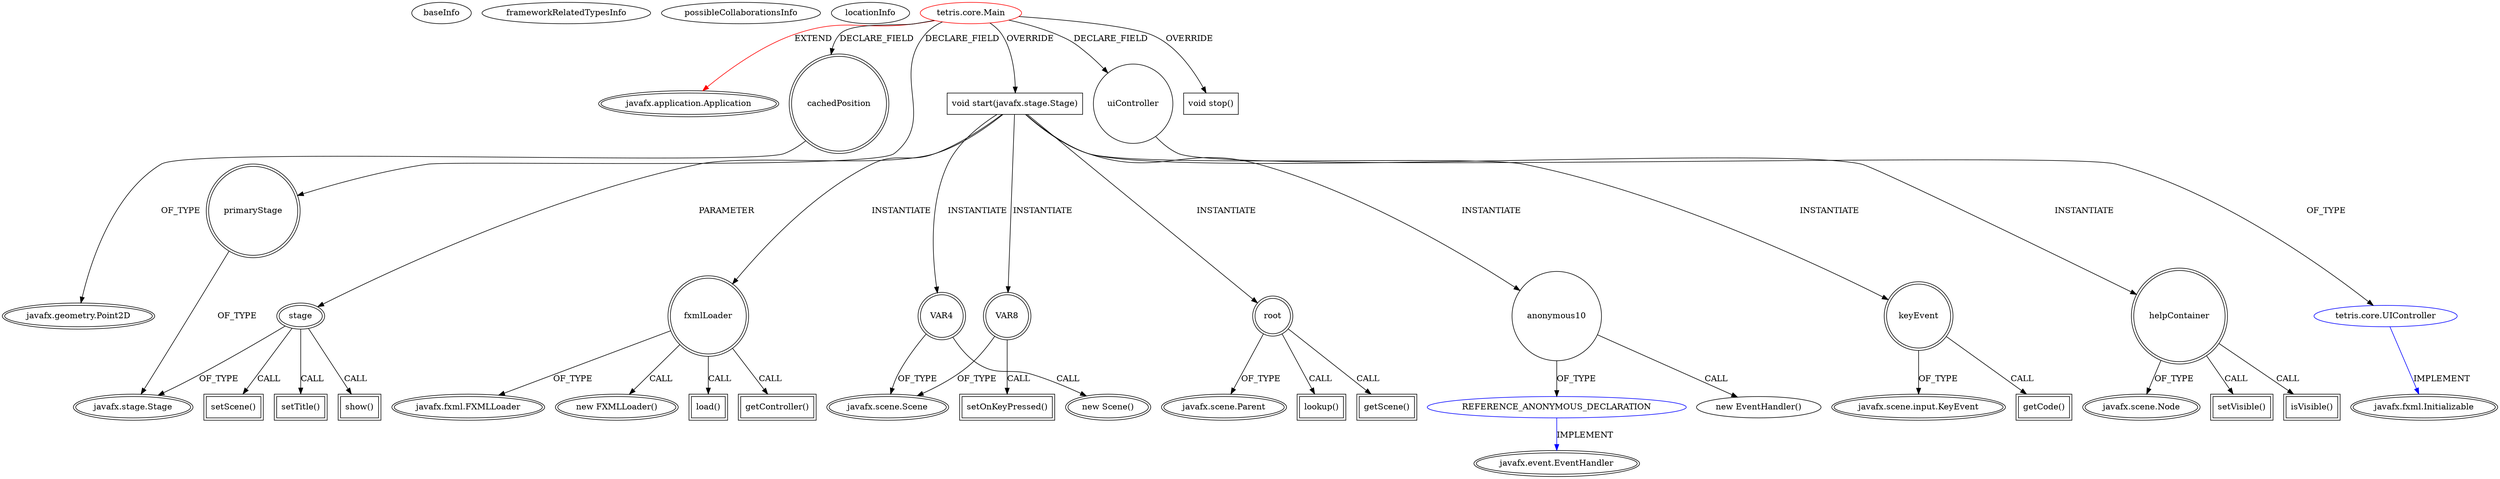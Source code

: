 digraph {
baseInfo[graphId=4356,category="extension_graph",isAnonymous=false,possibleRelation=true]
frameworkRelatedTypesInfo[0="javafx.application.Application"]
possibleCollaborationsInfo[0="4356~OVERRIDING_METHOD_DECLARATION-INSTANTIATION-~javafx.application.Application ~javafx.event.EventHandler ~false~true",1="4356~FIELD_DECLARATION-~javafx.application.Application ~javafx.fxml.Initializable ~false~false"]
locationInfo[projectName="suxue-tetris",filePath="/suxue-tetris/tetris-master/src/tetris/core/Main.java",contextSignature="Main",graphId="4356"]
0[label="tetris.core.Main",vertexType="ROOT_CLIENT_CLASS_DECLARATION",isFrameworkType=false,color=red]
1[label="javafx.application.Application",vertexType="FRAMEWORK_CLASS_TYPE",isFrameworkType=true,peripheries=2]
2[label="cachedPosition",vertexType="FIELD_DECLARATION",isFrameworkType=true,peripheries=2,shape=circle]
3[label="javafx.geometry.Point2D",vertexType="FRAMEWORK_CLASS_TYPE",isFrameworkType=true,peripheries=2]
4[label="primaryStage",vertexType="FIELD_DECLARATION",isFrameworkType=true,peripheries=2,shape=circle]
5[label="javafx.stage.Stage",vertexType="FRAMEWORK_CLASS_TYPE",isFrameworkType=true,peripheries=2]
6[label="uiController",vertexType="FIELD_DECLARATION",isFrameworkType=false,shape=circle]
7[label="tetris.core.UIController",vertexType="REFERENCE_CLIENT_CLASS_DECLARATION",isFrameworkType=false,color=blue]
8[label="javafx.fxml.Initializable",vertexType="FRAMEWORK_INTERFACE_TYPE",isFrameworkType=true,peripheries=2]
9[label="void stop()",vertexType="OVERRIDING_METHOD_DECLARATION",isFrameworkType=false,shape=box]
10[label="void start(javafx.stage.Stage)",vertexType="OVERRIDING_METHOD_DECLARATION",isFrameworkType=false,shape=box]
11[label="stage",vertexType="PARAMETER_DECLARATION",isFrameworkType=true,peripheries=2]
14[label="fxmlLoader",vertexType="VARIABLE_EXPRESION",isFrameworkType=true,peripheries=2,shape=circle]
15[label="javafx.fxml.FXMLLoader",vertexType="FRAMEWORK_CLASS_TYPE",isFrameworkType=true,peripheries=2]
13[label="new FXMLLoader()",vertexType="CONSTRUCTOR_CALL",isFrameworkType=true,peripheries=2]
17[label="load()",vertexType="INSIDE_CALL",isFrameworkType=true,peripheries=2,shape=box]
19[label="getController()",vertexType="INSIDE_CALL",isFrameworkType=true,peripheries=2,shape=box]
21[label="setScene()",vertexType="INSIDE_CALL",isFrameworkType=true,peripheries=2,shape=box]
23[label="VAR4",vertexType="VARIABLE_EXPRESION",isFrameworkType=true,peripheries=2,shape=circle]
24[label="javafx.scene.Scene",vertexType="FRAMEWORK_CLASS_TYPE",isFrameworkType=true,peripheries=2]
22[label="new Scene()",vertexType="CONSTRUCTOR_CALL",isFrameworkType=true,peripheries=2]
26[label="setTitle()",vertexType="INSIDE_CALL",isFrameworkType=true,peripheries=2,shape=box]
28[label="show()",vertexType="INSIDE_CALL",isFrameworkType=true,peripheries=2,shape=box]
29[label="root",vertexType="VARIABLE_EXPRESION",isFrameworkType=true,peripheries=2,shape=circle]
31[label="javafx.scene.Parent",vertexType="FRAMEWORK_CLASS_TYPE",isFrameworkType=true,peripheries=2]
30[label="lookup()",vertexType="INSIDE_CALL",isFrameworkType=true,peripheries=2,shape=box]
32[label="VAR8",vertexType="VARIABLE_EXPRESION",isFrameworkType=true,peripheries=2,shape=circle]
33[label="setOnKeyPressed()",vertexType="INSIDE_CALL",isFrameworkType=true,peripheries=2,shape=box]
36[label="getScene()",vertexType="INSIDE_CALL",isFrameworkType=true,peripheries=2,shape=box]
38[label="anonymous10",vertexType="VARIABLE_EXPRESION",isFrameworkType=false,shape=circle]
39[label="REFERENCE_ANONYMOUS_DECLARATION",vertexType="REFERENCE_ANONYMOUS_DECLARATION",isFrameworkType=false,color=blue]
40[label="javafx.event.EventHandler",vertexType="FRAMEWORK_INTERFACE_TYPE",isFrameworkType=true,peripheries=2]
37[label="new EventHandler()",vertexType="CONSTRUCTOR_CALL",isFrameworkType=false]
41[label="keyEvent",vertexType="VARIABLE_EXPRESION",isFrameworkType=true,peripheries=2,shape=circle]
43[label="javafx.scene.input.KeyEvent",vertexType="FRAMEWORK_CLASS_TYPE",isFrameworkType=true,peripheries=2]
42[label="getCode()",vertexType="INSIDE_CALL",isFrameworkType=true,peripheries=2,shape=box]
44[label="helpContainer",vertexType="VARIABLE_EXPRESION",isFrameworkType=true,peripheries=2,shape=circle]
46[label="javafx.scene.Node",vertexType="FRAMEWORK_CLASS_TYPE",isFrameworkType=true,peripheries=2]
45[label="setVisible()",vertexType="INSIDE_CALL",isFrameworkType=true,peripheries=2,shape=box]
48[label="isVisible()",vertexType="INSIDE_CALL",isFrameworkType=true,peripheries=2,shape=box]
0->1[label="EXTEND",color=red]
0->2[label="DECLARE_FIELD"]
2->3[label="OF_TYPE"]
0->4[label="DECLARE_FIELD"]
4->5[label="OF_TYPE"]
0->6[label="DECLARE_FIELD"]
7->8[label="IMPLEMENT",color=blue]
6->7[label="OF_TYPE"]
0->9[label="OVERRIDE"]
0->10[label="OVERRIDE"]
11->5[label="OF_TYPE"]
10->11[label="PARAMETER"]
10->14[label="INSTANTIATE"]
14->15[label="OF_TYPE"]
14->13[label="CALL"]
14->17[label="CALL"]
14->19[label="CALL"]
11->21[label="CALL"]
10->23[label="INSTANTIATE"]
23->24[label="OF_TYPE"]
23->22[label="CALL"]
11->26[label="CALL"]
11->28[label="CALL"]
10->29[label="INSTANTIATE"]
29->31[label="OF_TYPE"]
29->30[label="CALL"]
10->32[label="INSTANTIATE"]
32->24[label="OF_TYPE"]
32->33[label="CALL"]
29->36[label="CALL"]
10->38[label="INSTANTIATE"]
39->40[label="IMPLEMENT",color=blue]
38->39[label="OF_TYPE"]
38->37[label="CALL"]
10->41[label="INSTANTIATE"]
41->43[label="OF_TYPE"]
41->42[label="CALL"]
10->44[label="INSTANTIATE"]
44->46[label="OF_TYPE"]
44->45[label="CALL"]
44->48[label="CALL"]
}
